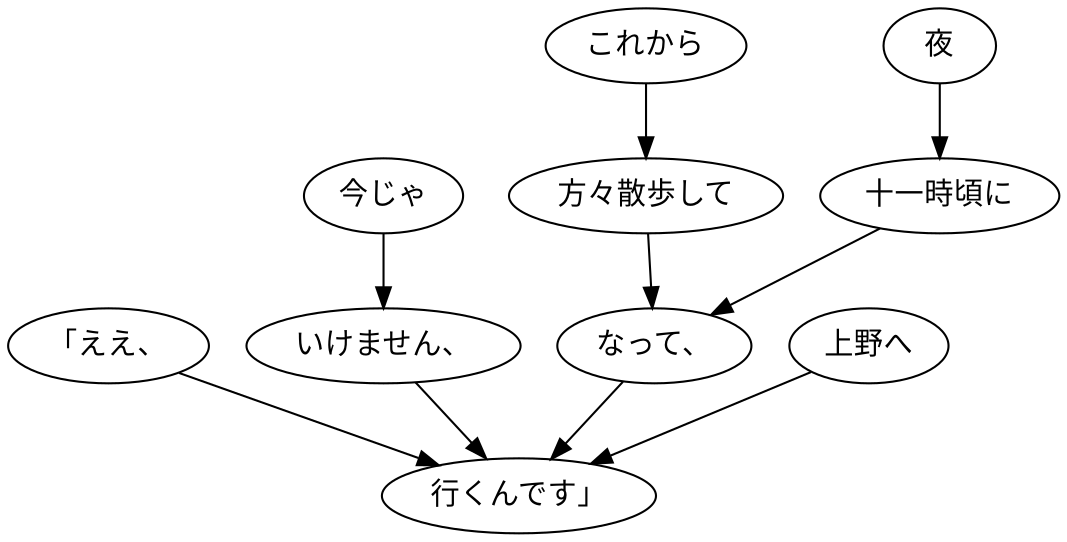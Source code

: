 digraph graph7435 {
	node0 [label="「ええ、"];
	node1 [label="今じゃ"];
	node2 [label="いけません、"];
	node3 [label="これから"];
	node4 [label="方々散歩して"];
	node5 [label="夜"];
	node6 [label="十一時頃に"];
	node7 [label="なって、"];
	node8 [label="上野へ"];
	node9 [label="行くんです」"];
	node0 -> node9;
	node1 -> node2;
	node2 -> node9;
	node3 -> node4;
	node4 -> node7;
	node5 -> node6;
	node6 -> node7;
	node7 -> node9;
	node8 -> node9;
}

